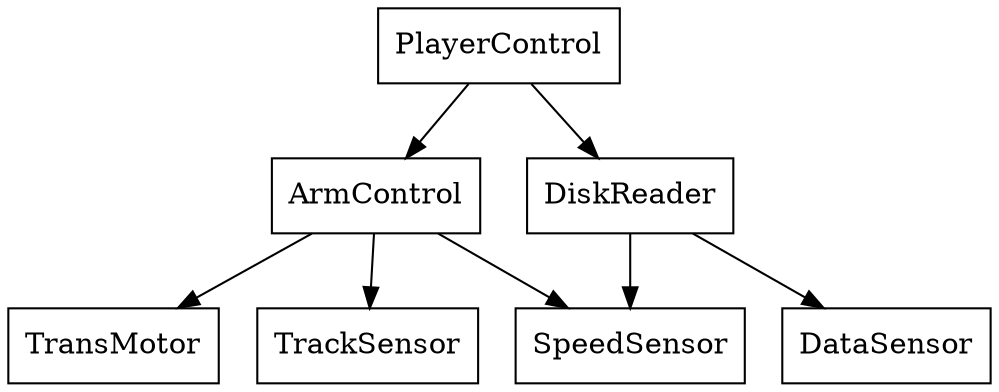 digraph "MADL model in DOT" {
graph[rankdir=TB,compound=true];
 SpeedSensor[shape=box,style=solid]
 TransMotor[shape=box,style=solid]
 DataSensor[shape=box,style=solid]
 ArmControl[shape=box,style=solid]
 ArmControl->SpeedSensor[constraint=true,style=solid,]
 ArmControl->TrackSensor[constraint=true,style=solid,]
 ArmControl->TransMotor[constraint=true,style=solid,]
 DiskReader[shape=box,style=solid]
 DiskReader->DataSensor[constraint=true,style=solid,]
 DiskReader->SpeedSensor[constraint=true,style=solid,]
 PlayerControl[shape=box,style=solid]
 PlayerControl->DiskReader[constraint=true,style=solid,]
 PlayerControl->ArmControl[constraint=true,style=solid,]
 TrackSensor[shape=box,style=solid]

}